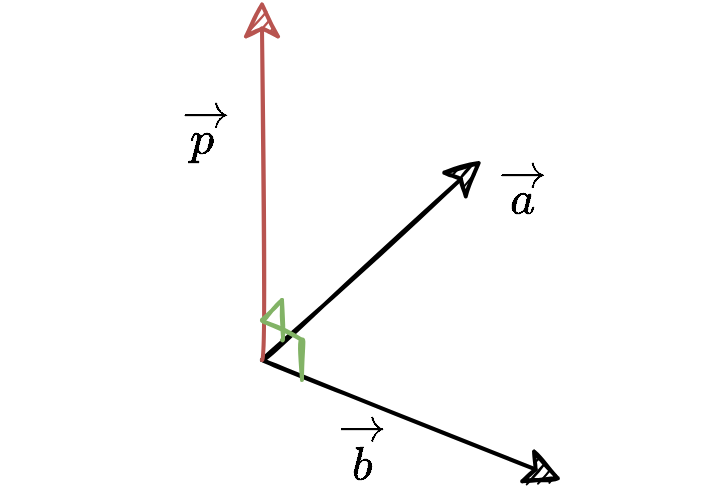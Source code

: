 <mxfile version="20.2.8" type="device"><diagram id="5hSwLQoQMHLkQk0Fc8re" name="페이지-1"><mxGraphModel dx="562" dy="396" grid="1" gridSize="10" guides="1" tooltips="1" connect="1" arrows="1" fold="1" page="1" pageScale="1" pageWidth="827" pageHeight="1169" math="1" shadow="0"><root><mxCell id="0"/><mxCell id="1" parent="0"/><mxCell id="B6YK6z1t1u_Td4vji64l-25" value="" style="endArrow=classic;html=1;rounded=0;sketch=1;hachureGap=4;fontFamily=Helvetica;fontSize=16;fontColor=#000000;startSize=14;endSize=14;sourcePerimeterSpacing=8;targetPerimeterSpacing=8;curved=1;strokeWidth=2;" edge="1" parent="1"><mxGeometry width="50" height="50" relative="1" as="geometry"><mxPoint x="240" y="440" as="sourcePoint"/><mxPoint x="390" y="500" as="targetPoint"/></mxGeometry></mxCell><mxCell id="B6YK6z1t1u_Td4vji64l-26" value="" style="endArrow=classic;html=1;rounded=0;sketch=1;hachureGap=4;fontFamily=Helvetica;fontSize=16;fontColor=#000000;startSize=14;endSize=14;sourcePerimeterSpacing=8;targetPerimeterSpacing=8;curved=1;strokeWidth=2;" edge="1" parent="1"><mxGeometry width="50" height="50" relative="1" as="geometry"><mxPoint x="240" y="440" as="sourcePoint"/><mxPoint x="350" y="340" as="targetPoint"/></mxGeometry></mxCell><mxCell id="B6YK6z1t1u_Td4vji64l-28" value="$$\overrightarrow{a}$$" style="text;html=1;strokeColor=none;fillColor=none;align=center;verticalAlign=middle;whiteSpace=wrap;rounded=0;sketch=1;hachureGap=4;fontFamily=Helvetica;fontSize=20;fontColor=#000000;" vertex="1" parent="1"><mxGeometry x="340" y="340" width="60" height="30" as="geometry"/></mxCell><mxCell id="B6YK6z1t1u_Td4vji64l-29" value="$$\overrightarrow{b}$$" style="text;html=1;strokeColor=none;fillColor=none;align=center;verticalAlign=middle;whiteSpace=wrap;rounded=0;sketch=1;hachureGap=4;fontFamily=Helvetica;fontSize=20;fontColor=#000000;" vertex="1" parent="1"><mxGeometry x="260" y="470" width="60" height="30" as="geometry"/></mxCell><mxCell id="B6YK6z1t1u_Td4vji64l-39" value="" style="endArrow=classic;html=1;rounded=0;sketch=1;hachureGap=4;fontFamily=Helvetica;fontSize=16;fontColor=#000000;startSize=14;endSize=14;sourcePerimeterSpacing=8;targetPerimeterSpacing=8;curved=1;fillColor=#f8cecc;strokeColor=#b85450;strokeWidth=2;" edge="1" parent="1"><mxGeometry width="50" height="50" relative="1" as="geometry"><mxPoint x="240" y="440" as="sourcePoint"/><mxPoint x="240" y="260" as="targetPoint"/></mxGeometry></mxCell><mxCell id="B6YK6z1t1u_Td4vji64l-40" value="$$\overrightarrow{p}$$" style="text;html=1;strokeColor=none;fillColor=none;align=center;verticalAlign=middle;whiteSpace=wrap;rounded=0;sketch=1;hachureGap=4;fontFamily=Helvetica;fontSize=20;fontColor=#000000;" vertex="1" parent="1"><mxGeometry x="180" y="310" width="60" height="30" as="geometry"/></mxCell><mxCell id="B6YK6z1t1u_Td4vji64l-41" value="" style="endArrow=none;html=1;rounded=0;sketch=1;hachureGap=4;strokeWidth=2;fontFamily=Helvetica;fontSize=16;fontColor=#000000;startSize=14;endSize=14;sourcePerimeterSpacing=8;targetPerimeterSpacing=8;curved=1;fillColor=#d5e8d4;strokeColor=#82b366;" edge="1" parent="1"><mxGeometry width="50" height="50" relative="1" as="geometry"><mxPoint x="240" y="420" as="sourcePoint"/><mxPoint x="250" y="410" as="targetPoint"/></mxGeometry></mxCell><mxCell id="B6YK6z1t1u_Td4vji64l-42" value="" style="endArrow=none;html=1;rounded=0;sketch=1;hachureGap=4;strokeWidth=2;fontFamily=Helvetica;fontSize=16;fontColor=#000000;startSize=14;endSize=14;sourcePerimeterSpacing=8;targetPerimeterSpacing=8;curved=1;fillColor=#d5e8d4;strokeColor=#82b366;" edge="1" parent="1"><mxGeometry width="50" height="50" relative="1" as="geometry"><mxPoint x="250.0" y="430" as="sourcePoint"/><mxPoint x="250" y="410" as="targetPoint"/></mxGeometry></mxCell><mxCell id="B6YK6z1t1u_Td4vji64l-43" value="" style="endArrow=none;html=1;rounded=0;sketch=1;hachureGap=4;strokeWidth=2;fontFamily=Helvetica;fontSize=16;fontColor=#000000;startSize=14;endSize=14;sourcePerimeterSpacing=8;targetPerimeterSpacing=8;curved=1;fillColor=#d5e8d4;strokeColor=#82b366;" edge="1" parent="1"><mxGeometry width="50" height="50" relative="1" as="geometry"><mxPoint x="240.0" y="420" as="sourcePoint"/><mxPoint x="260" y="430" as="targetPoint"/><Array as="points"><mxPoint x="240" y="420"/></Array></mxGeometry></mxCell><mxCell id="B6YK6z1t1u_Td4vji64l-44" value="" style="endArrow=none;html=1;rounded=0;sketch=1;hachureGap=4;strokeWidth=2;fontFamily=Helvetica;fontSize=16;fontColor=#000000;startSize=14;endSize=14;sourcePerimeterSpacing=8;targetPerimeterSpacing=8;curved=1;fillColor=#d5e8d4;strokeColor=#82b366;" edge="1" parent="1"><mxGeometry width="50" height="50" relative="1" as="geometry"><mxPoint x="260.0" y="430" as="sourcePoint"/><mxPoint x="260" y="450" as="targetPoint"/><Array as="points"><mxPoint x="260" y="430"/></Array></mxGeometry></mxCell></root></mxGraphModel></diagram></mxfile>